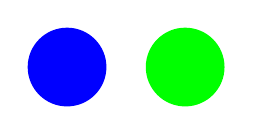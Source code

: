 \begin{tikzpicture}
  \fill[blue] (-0.75, 0) circle (0.5);
  \fill[green] (0.75, 0) circle (0.5);
\end{tikzpicture}
